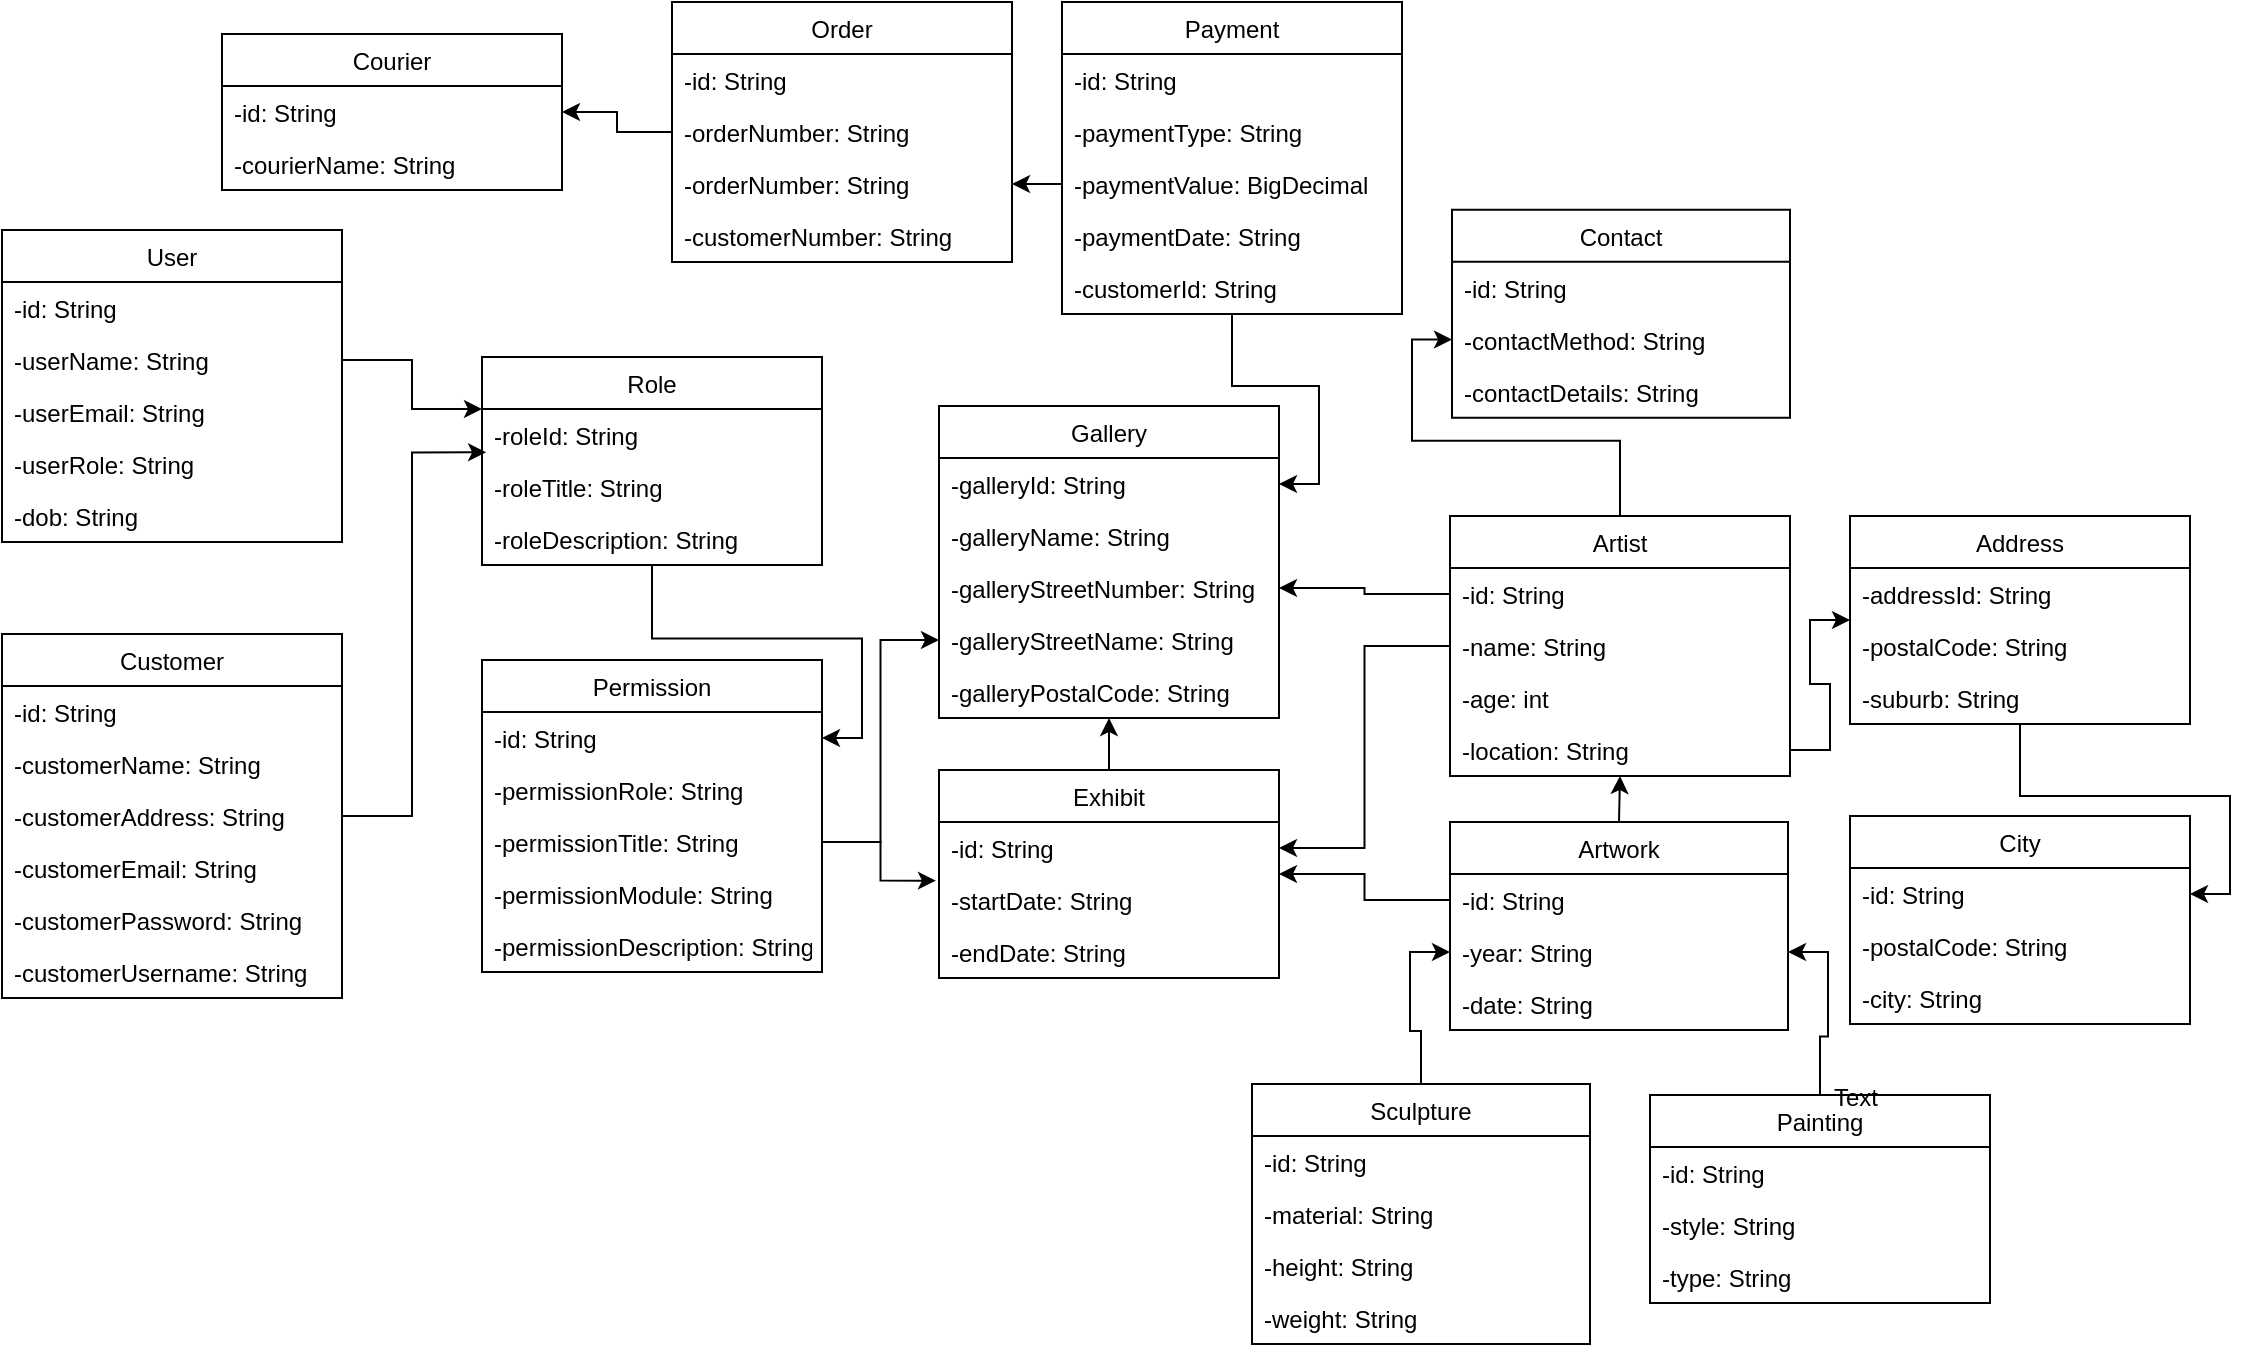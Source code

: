 <mxfile version="10.6.3" type="device"><diagram name="Page-1" id="c4acf3e9-155e-7222-9cf6-157b1a14988f"><mxGraphModel dx="1467" dy="696" grid="1" gridSize="10" guides="1" tooltips="1" connect="1" arrows="1" fold="1" page="1" pageScale="1" pageWidth="1169" pageHeight="827" background="#ffffff" math="0" shadow="0"><root><mxCell id="0"/><mxCell id="1" parent="0"/><mxCell id="lWcMn8_yuqDwWaAoj_0K-5" value="User" style="swimlane;fontStyle=0;childLayout=stackLayout;horizontal=1;startSize=26;fillColor=none;horizontalStack=0;resizeParent=1;resizeParentMax=0;resizeLast=0;collapsible=1;marginBottom=0;" vertex="1" parent="1"><mxGeometry x="30" y="128" width="170" height="156" as="geometry"/></mxCell><mxCell id="lWcMn8_yuqDwWaAoj_0K-6" value="-id: String" style="text;strokeColor=none;fillColor=none;align=left;verticalAlign=top;spacingLeft=4;spacingRight=4;overflow=hidden;rotatable=0;points=[[0,0.5],[1,0.5]];portConstraint=eastwest;" vertex="1" parent="lWcMn8_yuqDwWaAoj_0K-5"><mxGeometry y="26" width="170" height="26" as="geometry"/></mxCell><mxCell id="lWcMn8_yuqDwWaAoj_0K-7" value="-userName: String" style="text;strokeColor=none;fillColor=none;align=left;verticalAlign=top;spacingLeft=4;spacingRight=4;overflow=hidden;rotatable=0;points=[[0,0.5],[1,0.5]];portConstraint=eastwest;" vertex="1" parent="lWcMn8_yuqDwWaAoj_0K-5"><mxGeometry y="52" width="170" height="26" as="geometry"/></mxCell><mxCell id="lWcMn8_yuqDwWaAoj_0K-11" value="-userEmail: String" style="text;strokeColor=none;fillColor=none;align=left;verticalAlign=top;spacingLeft=4;spacingRight=4;overflow=hidden;rotatable=0;points=[[0,0.5],[1,0.5]];portConstraint=eastwest;" vertex="1" parent="lWcMn8_yuqDwWaAoj_0K-5"><mxGeometry y="78" width="170" height="26" as="geometry"/></mxCell><mxCell id="lWcMn8_yuqDwWaAoj_0K-12" value="-userRole: String" style="text;strokeColor=none;fillColor=none;align=left;verticalAlign=top;spacingLeft=4;spacingRight=4;overflow=hidden;rotatable=0;points=[[0,0.5],[1,0.5]];portConstraint=eastwest;" vertex="1" parent="lWcMn8_yuqDwWaAoj_0K-5"><mxGeometry y="104" width="170" height="26" as="geometry"/></mxCell><mxCell id="lWcMn8_yuqDwWaAoj_0K-8" value="-dob: String" style="text;strokeColor=none;fillColor=none;align=left;verticalAlign=top;spacingLeft=4;spacingRight=4;overflow=hidden;rotatable=0;points=[[0,0.5],[1,0.5]];portConstraint=eastwest;" vertex="1" parent="lWcMn8_yuqDwWaAoj_0K-5"><mxGeometry y="130" width="170" height="26" as="geometry"/></mxCell><mxCell id="lWcMn8_yuqDwWaAoj_0K-93" style="edgeStyle=orthogonalEdgeStyle;rounded=0;orthogonalLoop=1;jettySize=auto;html=1;exitX=0.5;exitY=0;exitDx=0;exitDy=0;entryX=0;entryY=0.5;entryDx=0;entryDy=0;" edge="1" parent="1" source="lWcMn8_yuqDwWaAoj_0K-13" target="lWcMn8_yuqDwWaAoj_0K-81"><mxGeometry relative="1" as="geometry"/></mxCell><mxCell id="lWcMn8_yuqDwWaAoj_0K-13" value="Sculpture" style="swimlane;fontStyle=0;childLayout=stackLayout;horizontal=1;startSize=26;fillColor=none;horizontalStack=0;resizeParent=1;resizeParentMax=0;resizeLast=0;collapsible=1;marginBottom=0;" vertex="1" parent="1"><mxGeometry x="655" y="555" width="169" height="130" as="geometry"/></mxCell><mxCell id="lWcMn8_yuqDwWaAoj_0K-14" value="-id: String" style="text;strokeColor=none;fillColor=none;align=left;verticalAlign=top;spacingLeft=4;spacingRight=4;overflow=hidden;rotatable=0;points=[[0,0.5],[1,0.5]];portConstraint=eastwest;" vertex="1" parent="lWcMn8_yuqDwWaAoj_0K-13"><mxGeometry y="26" width="169" height="26" as="geometry"/></mxCell><mxCell id="lWcMn8_yuqDwWaAoj_0K-15" value="-material: String" style="text;strokeColor=none;fillColor=none;align=left;verticalAlign=top;spacingLeft=4;spacingRight=4;overflow=hidden;rotatable=0;points=[[0,0.5],[1,0.5]];portConstraint=eastwest;" vertex="1" parent="lWcMn8_yuqDwWaAoj_0K-13"><mxGeometry y="52" width="169" height="26" as="geometry"/></mxCell><mxCell id="lWcMn8_yuqDwWaAoj_0K-16" value="-height: String" style="text;strokeColor=none;fillColor=none;align=left;verticalAlign=top;spacingLeft=4;spacingRight=4;overflow=hidden;rotatable=0;points=[[0,0.5],[1,0.5]];portConstraint=eastwest;" vertex="1" parent="lWcMn8_yuqDwWaAoj_0K-13"><mxGeometry y="78" width="169" height="26" as="geometry"/></mxCell><mxCell id="lWcMn8_yuqDwWaAoj_0K-17" value="-weight: String" style="text;strokeColor=none;fillColor=none;align=left;verticalAlign=top;spacingLeft=4;spacingRight=4;overflow=hidden;rotatable=0;points=[[0,0.5],[1,0.5]];portConstraint=eastwest;" vertex="1" parent="lWcMn8_yuqDwWaAoj_0K-13"><mxGeometry y="104" width="169" height="26" as="geometry"/></mxCell><mxCell id="lWcMn8_yuqDwWaAoj_0K-127" value="" style="edgeStyle=orthogonalEdgeStyle;rounded=0;orthogonalLoop=1;jettySize=auto;html=1;" edge="1" parent="1" source="lWcMn8_yuqDwWaAoj_0K-19" target="lWcMn8_yuqDwWaAoj_0K-25"><mxGeometry relative="1" as="geometry"/></mxCell><mxCell id="lWcMn8_yuqDwWaAoj_0K-19" value="Role" style="swimlane;fontStyle=0;childLayout=stackLayout;horizontal=1;startSize=26;fillColor=none;horizontalStack=0;resizeParent=1;resizeParentMax=0;resizeLast=0;collapsible=1;marginBottom=0;" vertex="1" parent="1"><mxGeometry x="270" y="191.5" width="170" height="104" as="geometry"/></mxCell><mxCell id="lWcMn8_yuqDwWaAoj_0K-20" value="-roleId: String" style="text;strokeColor=none;fillColor=none;align=left;verticalAlign=top;spacingLeft=4;spacingRight=4;overflow=hidden;rotatable=0;points=[[0,0.5],[1,0.5]];portConstraint=eastwest;" vertex="1" parent="lWcMn8_yuqDwWaAoj_0K-19"><mxGeometry y="26" width="170" height="26" as="geometry"/></mxCell><mxCell id="lWcMn8_yuqDwWaAoj_0K-21" value="-roleTitle: String" style="text;strokeColor=none;fillColor=none;align=left;verticalAlign=top;spacingLeft=4;spacingRight=4;overflow=hidden;rotatable=0;points=[[0,0.5],[1,0.5]];portConstraint=eastwest;" vertex="1" parent="lWcMn8_yuqDwWaAoj_0K-19"><mxGeometry y="52" width="170" height="26" as="geometry"/></mxCell><mxCell id="lWcMn8_yuqDwWaAoj_0K-22" value="-roleDescription: String" style="text;strokeColor=none;fillColor=none;align=left;verticalAlign=top;spacingLeft=4;spacingRight=4;overflow=hidden;rotatable=0;points=[[0,0.5],[1,0.5]];portConstraint=eastwest;" vertex="1" parent="lWcMn8_yuqDwWaAoj_0K-19"><mxGeometry y="78" width="170" height="26" as="geometry"/></mxCell><mxCell id="lWcMn8_yuqDwWaAoj_0K-24" value="Permission" style="swimlane;fontStyle=0;childLayout=stackLayout;horizontal=1;startSize=26;fillColor=none;horizontalStack=0;resizeParent=1;resizeParentMax=0;resizeLast=0;collapsible=1;marginBottom=0;" vertex="1" parent="1"><mxGeometry x="270" y="343" width="170" height="156" as="geometry"/></mxCell><mxCell id="lWcMn8_yuqDwWaAoj_0K-25" value="-id: String" style="text;strokeColor=none;fillColor=none;align=left;verticalAlign=top;spacingLeft=4;spacingRight=4;overflow=hidden;rotatable=0;points=[[0,0.5],[1,0.5]];portConstraint=eastwest;" vertex="1" parent="lWcMn8_yuqDwWaAoj_0K-24"><mxGeometry y="26" width="170" height="26" as="geometry"/></mxCell><mxCell id="lWcMn8_yuqDwWaAoj_0K-26" value="-permissionRole: String" style="text;strokeColor=none;fillColor=none;align=left;verticalAlign=top;spacingLeft=4;spacingRight=4;overflow=hidden;rotatable=0;points=[[0,0.5],[1,0.5]];portConstraint=eastwest;" vertex="1" parent="lWcMn8_yuqDwWaAoj_0K-24"><mxGeometry y="52" width="170" height="26" as="geometry"/></mxCell><mxCell id="lWcMn8_yuqDwWaAoj_0K-27" value="-permissionTitle: String" style="text;strokeColor=none;fillColor=none;align=left;verticalAlign=top;spacingLeft=4;spacingRight=4;overflow=hidden;rotatable=0;points=[[0,0.5],[1,0.5]];portConstraint=eastwest;" vertex="1" parent="lWcMn8_yuqDwWaAoj_0K-24"><mxGeometry y="78" width="170" height="26" as="geometry"/></mxCell><mxCell id="lWcMn8_yuqDwWaAoj_0K-28" value="-permissionModule: String" style="text;strokeColor=none;fillColor=none;align=left;verticalAlign=top;spacingLeft=4;spacingRight=4;overflow=hidden;rotatable=0;points=[[0,0.5],[1,0.5]];portConstraint=eastwest;" vertex="1" parent="lWcMn8_yuqDwWaAoj_0K-24"><mxGeometry y="104" width="170" height="26" as="geometry"/></mxCell><mxCell id="lWcMn8_yuqDwWaAoj_0K-29" value="-permissionDescription: String" style="text;strokeColor=none;fillColor=none;align=left;verticalAlign=top;spacingLeft=4;spacingRight=4;overflow=hidden;rotatable=0;points=[[0,0.5],[1,0.5]];portConstraint=eastwest;" vertex="1" parent="lWcMn8_yuqDwWaAoj_0K-24"><mxGeometry y="130" width="170" height="26" as="geometry"/></mxCell><mxCell id="lWcMn8_yuqDwWaAoj_0K-121" value="" style="edgeStyle=orthogonalEdgeStyle;rounded=0;orthogonalLoop=1;jettySize=auto;html=1;" edge="1" parent="1" source="lWcMn8_yuqDwWaAoj_0K-30" target="lWcMn8_yuqDwWaAoj_0K-51"><mxGeometry relative="1" as="geometry"/></mxCell><mxCell id="lWcMn8_yuqDwWaAoj_0K-30" value="Payment" style="swimlane;fontStyle=0;childLayout=stackLayout;horizontal=1;startSize=26;fillColor=none;horizontalStack=0;resizeParent=1;resizeParentMax=0;resizeLast=0;collapsible=1;marginBottom=0;" vertex="1" parent="1"><mxGeometry x="560" y="14" width="170" height="156" as="geometry"/></mxCell><mxCell id="lWcMn8_yuqDwWaAoj_0K-31" value="-id: String" style="text;strokeColor=none;fillColor=none;align=left;verticalAlign=top;spacingLeft=4;spacingRight=4;overflow=hidden;rotatable=0;points=[[0,0.5],[1,0.5]];portConstraint=eastwest;" vertex="1" parent="lWcMn8_yuqDwWaAoj_0K-30"><mxGeometry y="26" width="170" height="26" as="geometry"/></mxCell><mxCell id="lWcMn8_yuqDwWaAoj_0K-32" value="-paymentType: String" style="text;strokeColor=none;fillColor=none;align=left;verticalAlign=top;spacingLeft=4;spacingRight=4;overflow=hidden;rotatable=0;points=[[0,0.5],[1,0.5]];portConstraint=eastwest;" vertex="1" parent="lWcMn8_yuqDwWaAoj_0K-30"><mxGeometry y="52" width="170" height="26" as="geometry"/></mxCell><mxCell id="lWcMn8_yuqDwWaAoj_0K-33" value="-paymentValue: BigDecimal" style="text;strokeColor=none;fillColor=none;align=left;verticalAlign=top;spacingLeft=4;spacingRight=4;overflow=hidden;rotatable=0;points=[[0,0.5],[1,0.5]];portConstraint=eastwest;" vertex="1" parent="lWcMn8_yuqDwWaAoj_0K-30"><mxGeometry y="78" width="170" height="26" as="geometry"/></mxCell><mxCell id="lWcMn8_yuqDwWaAoj_0K-34" value="-paymentDate: String" style="text;strokeColor=none;fillColor=none;align=left;verticalAlign=top;spacingLeft=4;spacingRight=4;overflow=hidden;rotatable=0;points=[[0,0.5],[1,0.5]];portConstraint=eastwest;" vertex="1" parent="lWcMn8_yuqDwWaAoj_0K-30"><mxGeometry y="104" width="170" height="26" as="geometry"/></mxCell><mxCell id="lWcMn8_yuqDwWaAoj_0K-35" value="-customerId: String" style="text;strokeColor=none;fillColor=none;align=left;verticalAlign=top;spacingLeft=4;spacingRight=4;overflow=hidden;rotatable=0;points=[[0,0.5],[1,0.5]];portConstraint=eastwest;" vertex="1" parent="lWcMn8_yuqDwWaAoj_0K-30"><mxGeometry y="130" width="170" height="26" as="geometry"/></mxCell><mxCell id="lWcMn8_yuqDwWaAoj_0K-94" style="edgeStyle=orthogonalEdgeStyle;rounded=0;orthogonalLoop=1;jettySize=auto;html=1;exitX=0.5;exitY=0;exitDx=0;exitDy=0;entryX=1;entryY=0.5;entryDx=0;entryDy=0;" edge="1" parent="1" source="lWcMn8_yuqDwWaAoj_0K-36" target="lWcMn8_yuqDwWaAoj_0K-81"><mxGeometry relative="1" as="geometry"/></mxCell><mxCell id="lWcMn8_yuqDwWaAoj_0K-36" value="Painting" style="swimlane;fontStyle=0;childLayout=stackLayout;horizontal=1;startSize=26;fillColor=none;horizontalStack=0;resizeParent=1;resizeParentMax=0;resizeLast=0;collapsible=1;marginBottom=0;" vertex="1" parent="1"><mxGeometry x="854" y="560.5" width="170" height="104" as="geometry"/></mxCell><mxCell id="lWcMn8_yuqDwWaAoj_0K-37" value="-id: String" style="text;strokeColor=none;fillColor=none;align=left;verticalAlign=top;spacingLeft=4;spacingRight=4;overflow=hidden;rotatable=0;points=[[0,0.5],[1,0.5]];portConstraint=eastwest;" vertex="1" parent="lWcMn8_yuqDwWaAoj_0K-36"><mxGeometry y="26" width="170" height="26" as="geometry"/></mxCell><mxCell id="lWcMn8_yuqDwWaAoj_0K-38" value="-style: String" style="text;strokeColor=none;fillColor=none;align=left;verticalAlign=top;spacingLeft=4;spacingRight=4;overflow=hidden;rotatable=0;points=[[0,0.5],[1,0.5]];portConstraint=eastwest;" vertex="1" parent="lWcMn8_yuqDwWaAoj_0K-36"><mxGeometry y="52" width="170" height="26" as="geometry"/></mxCell><mxCell id="lWcMn8_yuqDwWaAoj_0K-39" value="-type: String" style="text;strokeColor=none;fillColor=none;align=left;verticalAlign=top;spacingLeft=4;spacingRight=4;overflow=hidden;rotatable=0;points=[[0,0.5],[1,0.5]];portConstraint=eastwest;" vertex="1" parent="lWcMn8_yuqDwWaAoj_0K-36"><mxGeometry y="78" width="170" height="26" as="geometry"/></mxCell><mxCell id="lWcMn8_yuqDwWaAoj_0K-46" value="Order" style="swimlane;fontStyle=0;childLayout=stackLayout;horizontal=1;startSize=26;fillColor=none;horizontalStack=0;resizeParent=1;resizeParentMax=0;resizeLast=0;collapsible=1;marginBottom=0;" vertex="1" parent="1"><mxGeometry x="365" y="14" width="170" height="130" as="geometry"/></mxCell><mxCell id="lWcMn8_yuqDwWaAoj_0K-47" value="-id: String" style="text;strokeColor=none;fillColor=none;align=left;verticalAlign=top;spacingLeft=4;spacingRight=4;overflow=hidden;rotatable=0;points=[[0,0.5],[1,0.5]];portConstraint=eastwest;" vertex="1" parent="lWcMn8_yuqDwWaAoj_0K-46"><mxGeometry y="26" width="170" height="26" as="geometry"/></mxCell><mxCell id="lWcMn8_yuqDwWaAoj_0K-123" value="-orderNumber: String" style="text;strokeColor=none;fillColor=none;align=left;verticalAlign=top;spacingLeft=4;spacingRight=4;overflow=hidden;rotatable=0;points=[[0,0.5],[1,0.5]];portConstraint=eastwest;" vertex="1" parent="lWcMn8_yuqDwWaAoj_0K-46"><mxGeometry y="52" width="170" height="26" as="geometry"/></mxCell><mxCell id="lWcMn8_yuqDwWaAoj_0K-48" value="-orderNumber: String" style="text;strokeColor=none;fillColor=none;align=left;verticalAlign=top;spacingLeft=4;spacingRight=4;overflow=hidden;rotatable=0;points=[[0,0.5],[1,0.5]];portConstraint=eastwest;" vertex="1" parent="lWcMn8_yuqDwWaAoj_0K-46"><mxGeometry y="78" width="170" height="26" as="geometry"/></mxCell><mxCell id="lWcMn8_yuqDwWaAoj_0K-49" value="-customerNumber: String" style="text;strokeColor=none;fillColor=none;align=left;verticalAlign=top;spacingLeft=4;spacingRight=4;overflow=hidden;rotatable=0;points=[[0,0.5],[1,0.5]];portConstraint=eastwest;" vertex="1" parent="lWcMn8_yuqDwWaAoj_0K-46"><mxGeometry y="104" width="170" height="26" as="geometry"/></mxCell><mxCell id="lWcMn8_yuqDwWaAoj_0K-50" value="Gallery" style="swimlane;fontStyle=0;childLayout=stackLayout;horizontal=1;startSize=26;fillColor=none;horizontalStack=0;resizeParent=1;resizeParentMax=0;resizeLast=0;collapsible=1;marginBottom=0;" vertex="1" parent="1"><mxGeometry x="498.5" y="216" width="170" height="156" as="geometry"/></mxCell><mxCell id="lWcMn8_yuqDwWaAoj_0K-51" value="-galleryId: String" style="text;strokeColor=none;fillColor=none;align=left;verticalAlign=top;spacingLeft=4;spacingRight=4;overflow=hidden;rotatable=0;points=[[0,0.5],[1,0.5]];portConstraint=eastwest;" vertex="1" parent="lWcMn8_yuqDwWaAoj_0K-50"><mxGeometry y="26" width="170" height="26" as="geometry"/></mxCell><mxCell id="lWcMn8_yuqDwWaAoj_0K-52" value="-galleryName: String" style="text;strokeColor=none;fillColor=none;align=left;verticalAlign=top;spacingLeft=4;spacingRight=4;overflow=hidden;rotatable=0;points=[[0,0.5],[1,0.5]];portConstraint=eastwest;" vertex="1" parent="lWcMn8_yuqDwWaAoj_0K-50"><mxGeometry y="52" width="170" height="26" as="geometry"/></mxCell><mxCell id="lWcMn8_yuqDwWaAoj_0K-53" value="-galleryStreetNumber: String" style="text;strokeColor=none;fillColor=none;align=left;verticalAlign=top;spacingLeft=4;spacingRight=4;overflow=hidden;rotatable=0;points=[[0,0.5],[1,0.5]];portConstraint=eastwest;" vertex="1" parent="lWcMn8_yuqDwWaAoj_0K-50"><mxGeometry y="78" width="170" height="26" as="geometry"/></mxCell><mxCell id="lWcMn8_yuqDwWaAoj_0K-54" value="-galleryStreetName: String" style="text;strokeColor=none;fillColor=none;align=left;verticalAlign=top;spacingLeft=4;spacingRight=4;overflow=hidden;rotatable=0;points=[[0,0.5],[1,0.5]];portConstraint=eastwest;" vertex="1" parent="lWcMn8_yuqDwWaAoj_0K-50"><mxGeometry y="104" width="170" height="26" as="geometry"/></mxCell><mxCell id="lWcMn8_yuqDwWaAoj_0K-55" value="-galleryPostalCode: String" style="text;strokeColor=none;fillColor=none;align=left;verticalAlign=top;spacingLeft=4;spacingRight=4;overflow=hidden;rotatable=0;points=[[0,0.5],[1,0.5]];portConstraint=eastwest;" vertex="1" parent="lWcMn8_yuqDwWaAoj_0K-50"><mxGeometry y="130" width="170" height="26" as="geometry"/></mxCell><mxCell id="lWcMn8_yuqDwWaAoj_0K-118" style="edgeStyle=orthogonalEdgeStyle;rounded=0;orthogonalLoop=1;jettySize=auto;html=1;exitX=0.5;exitY=0;exitDx=0;exitDy=0;entryX=0.5;entryY=1;entryDx=0;entryDy=0;" edge="1" parent="1" source="lWcMn8_yuqDwWaAoj_0K-56" target="lWcMn8_yuqDwWaAoj_0K-50"><mxGeometry relative="1" as="geometry"/></mxCell><mxCell id="lWcMn8_yuqDwWaAoj_0K-56" value="Exhibit" style="swimlane;fontStyle=0;childLayout=stackLayout;horizontal=1;startSize=26;fillColor=none;horizontalStack=0;resizeParent=1;resizeParentMax=0;resizeLast=0;collapsible=1;marginBottom=0;" vertex="1" parent="1"><mxGeometry x="498.5" y="398" width="170" height="104" as="geometry"/></mxCell><mxCell id="lWcMn8_yuqDwWaAoj_0K-57" value="-id: String" style="text;strokeColor=none;fillColor=none;align=left;verticalAlign=top;spacingLeft=4;spacingRight=4;overflow=hidden;rotatable=0;points=[[0,0.5],[1,0.5]];portConstraint=eastwest;" vertex="1" parent="lWcMn8_yuqDwWaAoj_0K-56"><mxGeometry y="26" width="170" height="26" as="geometry"/></mxCell><mxCell id="lWcMn8_yuqDwWaAoj_0K-58" value="-startDate: String" style="text;strokeColor=none;fillColor=none;align=left;verticalAlign=top;spacingLeft=4;spacingRight=4;overflow=hidden;rotatable=0;points=[[0,0.5],[1,0.5]];portConstraint=eastwest;" vertex="1" parent="lWcMn8_yuqDwWaAoj_0K-56"><mxGeometry y="52" width="170" height="26" as="geometry"/></mxCell><mxCell id="lWcMn8_yuqDwWaAoj_0K-59" value="-endDate: String " style="text;strokeColor=none;fillColor=none;align=left;verticalAlign=top;spacingLeft=4;spacingRight=4;overflow=hidden;rotatable=0;points=[[0,0.5],[1,0.5]];portConstraint=eastwest;" vertex="1" parent="lWcMn8_yuqDwWaAoj_0K-56"><mxGeometry y="78" width="170" height="26" as="geometry"/></mxCell><mxCell id="lWcMn8_yuqDwWaAoj_0K-60" value="Customer" style="swimlane;fontStyle=0;childLayout=stackLayout;horizontal=1;startSize=26;fillColor=none;horizontalStack=0;resizeParent=1;resizeParentMax=0;resizeLast=0;collapsible=1;marginBottom=0;" vertex="1" parent="1"><mxGeometry x="30" y="330" width="170" height="182" as="geometry"/></mxCell><mxCell id="lWcMn8_yuqDwWaAoj_0K-61" value="-id: String" style="text;strokeColor=none;fillColor=none;align=left;verticalAlign=top;spacingLeft=4;spacingRight=4;overflow=hidden;rotatable=0;points=[[0,0.5],[1,0.5]];portConstraint=eastwest;" vertex="1" parent="lWcMn8_yuqDwWaAoj_0K-60"><mxGeometry y="26" width="170" height="26" as="geometry"/></mxCell><mxCell id="lWcMn8_yuqDwWaAoj_0K-62" value="-customerName: String" style="text;strokeColor=none;fillColor=none;align=left;verticalAlign=top;spacingLeft=4;spacingRight=4;overflow=hidden;rotatable=0;points=[[0,0.5],[1,0.5]];portConstraint=eastwest;" vertex="1" parent="lWcMn8_yuqDwWaAoj_0K-60"><mxGeometry y="52" width="170" height="26" as="geometry"/></mxCell><mxCell id="lWcMn8_yuqDwWaAoj_0K-63" value="-customerAddress: String" style="text;strokeColor=none;fillColor=none;align=left;verticalAlign=top;spacingLeft=4;spacingRight=4;overflow=hidden;rotatable=0;points=[[0,0.5],[1,0.5]];portConstraint=eastwest;" vertex="1" parent="lWcMn8_yuqDwWaAoj_0K-60"><mxGeometry y="78" width="170" height="26" as="geometry"/></mxCell><mxCell id="lWcMn8_yuqDwWaAoj_0K-64" value="-customerEmail: String" style="text;strokeColor=none;fillColor=none;align=left;verticalAlign=top;spacingLeft=4;spacingRight=4;overflow=hidden;rotatable=0;points=[[0,0.5],[1,0.5]];portConstraint=eastwest;" vertex="1" parent="lWcMn8_yuqDwWaAoj_0K-60"><mxGeometry y="104" width="170" height="26" as="geometry"/></mxCell><mxCell id="lWcMn8_yuqDwWaAoj_0K-66" value="-customerPassword: String" style="text;strokeColor=none;fillColor=none;align=left;verticalAlign=top;spacingLeft=4;spacingRight=4;overflow=hidden;rotatable=0;points=[[0,0.5],[1,0.5]];portConstraint=eastwest;" vertex="1" parent="lWcMn8_yuqDwWaAoj_0K-60"><mxGeometry y="130" width="170" height="26" as="geometry"/></mxCell><mxCell id="lWcMn8_yuqDwWaAoj_0K-65" value="-customerUsername: String" style="text;strokeColor=none;fillColor=none;align=left;verticalAlign=top;spacingLeft=4;spacingRight=4;overflow=hidden;rotatable=0;points=[[0,0.5],[1,0.5]];portConstraint=eastwest;" vertex="1" parent="lWcMn8_yuqDwWaAoj_0K-60"><mxGeometry y="156" width="170" height="26" as="geometry"/></mxCell><mxCell id="lWcMn8_yuqDwWaAoj_0K-67" value="Courier" style="swimlane;fontStyle=0;childLayout=stackLayout;horizontal=1;startSize=26;fillColor=none;horizontalStack=0;resizeParent=1;resizeParentMax=0;resizeLast=0;collapsible=1;marginBottom=0;" vertex="1" parent="1"><mxGeometry x="140" y="30" width="170" height="78" as="geometry"/></mxCell><mxCell id="lWcMn8_yuqDwWaAoj_0K-68" value="-id: String" style="text;strokeColor=none;fillColor=none;align=left;verticalAlign=top;spacingLeft=4;spacingRight=4;overflow=hidden;rotatable=0;points=[[0,0.5],[1,0.5]];portConstraint=eastwest;" vertex="1" parent="lWcMn8_yuqDwWaAoj_0K-67"><mxGeometry y="26" width="170" height="26" as="geometry"/></mxCell><mxCell id="lWcMn8_yuqDwWaAoj_0K-69" value="-courierName: String" style="text;strokeColor=none;fillColor=none;align=left;verticalAlign=top;spacingLeft=4;spacingRight=4;overflow=hidden;rotatable=0;points=[[0,0.5],[1,0.5]];portConstraint=eastwest;" vertex="1" parent="lWcMn8_yuqDwWaAoj_0K-67"><mxGeometry y="52" width="170" height="26" as="geometry"/></mxCell><mxCell id="lWcMn8_yuqDwWaAoj_0K-71" value="Contact" style="swimlane;fontStyle=0;childLayout=stackLayout;horizontal=1;startSize=26;fillColor=none;horizontalStack=0;resizeParent=1;resizeParentMax=0;resizeLast=0;collapsible=1;marginBottom=0;" vertex="1" parent="1"><mxGeometry x="755" y="117.833" width="169" height="104" as="geometry"/></mxCell><mxCell id="lWcMn8_yuqDwWaAoj_0K-72" value="-id: String" style="text;strokeColor=none;fillColor=none;align=left;verticalAlign=top;spacingLeft=4;spacingRight=4;overflow=hidden;rotatable=0;points=[[0,0.5],[1,0.5]];portConstraint=eastwest;" vertex="1" parent="lWcMn8_yuqDwWaAoj_0K-71"><mxGeometry y="26" width="169" height="26" as="geometry"/></mxCell><mxCell id="lWcMn8_yuqDwWaAoj_0K-73" value="-contactMethod: String" style="text;strokeColor=none;fillColor=none;align=left;verticalAlign=top;spacingLeft=4;spacingRight=4;overflow=hidden;rotatable=0;points=[[0,0.5],[1,0.5]];portConstraint=eastwest;" vertex="1" parent="lWcMn8_yuqDwWaAoj_0K-71"><mxGeometry y="52" width="169" height="26" as="geometry"/></mxCell><mxCell id="lWcMn8_yuqDwWaAoj_0K-74" value="-contactDetails: String" style="text;strokeColor=none;fillColor=none;align=left;verticalAlign=top;spacingLeft=4;spacingRight=4;overflow=hidden;rotatable=0;points=[[0,0.5],[1,0.5]];portConstraint=eastwest;" vertex="1" parent="lWcMn8_yuqDwWaAoj_0K-71"><mxGeometry y="78" width="169" height="26" as="geometry"/></mxCell><mxCell id="lWcMn8_yuqDwWaAoj_0K-75" value="City" style="swimlane;fontStyle=0;childLayout=stackLayout;horizontal=1;startSize=26;fillColor=none;horizontalStack=0;resizeParent=1;resizeParentMax=0;resizeLast=0;collapsible=1;marginBottom=0;" vertex="1" parent="1"><mxGeometry x="954" y="421" width="170" height="104" as="geometry"/></mxCell><mxCell id="lWcMn8_yuqDwWaAoj_0K-76" value="-id: String" style="text;strokeColor=none;fillColor=none;align=left;verticalAlign=top;spacingLeft=4;spacingRight=4;overflow=hidden;rotatable=0;points=[[0,0.5],[1,0.5]];portConstraint=eastwest;" vertex="1" parent="lWcMn8_yuqDwWaAoj_0K-75"><mxGeometry y="26" width="170" height="26" as="geometry"/></mxCell><mxCell id="lWcMn8_yuqDwWaAoj_0K-77" value="-postalCode: String" style="text;strokeColor=none;fillColor=none;align=left;verticalAlign=top;spacingLeft=4;spacingRight=4;overflow=hidden;rotatable=0;points=[[0,0.5],[1,0.5]];portConstraint=eastwest;" vertex="1" parent="lWcMn8_yuqDwWaAoj_0K-75"><mxGeometry y="52" width="170" height="26" as="geometry"/></mxCell><mxCell id="lWcMn8_yuqDwWaAoj_0K-78" value="-city: String" style="text;strokeColor=none;fillColor=none;align=left;verticalAlign=top;spacingLeft=4;spacingRight=4;overflow=hidden;rotatable=0;points=[[0,0.5],[1,0.5]];portConstraint=eastwest;" vertex="1" parent="lWcMn8_yuqDwWaAoj_0K-75"><mxGeometry y="78" width="170" height="26" as="geometry"/></mxCell><mxCell id="lWcMn8_yuqDwWaAoj_0K-95" style="edgeStyle=orthogonalEdgeStyle;rounded=0;orthogonalLoop=1;jettySize=auto;html=1;exitX=0.5;exitY=0;exitDx=0;exitDy=0;entryX=0.5;entryY=1;entryDx=0;entryDy=0;" edge="1" parent="1" source="lWcMn8_yuqDwWaAoj_0K-79" target="lWcMn8_yuqDwWaAoj_0K-83"><mxGeometry relative="1" as="geometry"/></mxCell><mxCell id="lWcMn8_yuqDwWaAoj_0K-79" value="Artwork" style="swimlane;fontStyle=0;childLayout=stackLayout;horizontal=1;startSize=26;fillColor=none;horizontalStack=0;resizeParent=1;resizeParentMax=0;resizeLast=0;collapsible=1;marginBottom=0;" vertex="1" parent="1"><mxGeometry x="754" y="424" width="169" height="104" as="geometry"/></mxCell><mxCell id="lWcMn8_yuqDwWaAoj_0K-80" value="-id: String" style="text;strokeColor=none;fillColor=none;align=left;verticalAlign=top;spacingLeft=4;spacingRight=4;overflow=hidden;rotatable=0;points=[[0,0.5],[1,0.5]];portConstraint=eastwest;" vertex="1" parent="lWcMn8_yuqDwWaAoj_0K-79"><mxGeometry y="26" width="169" height="26" as="geometry"/></mxCell><mxCell id="lWcMn8_yuqDwWaAoj_0K-81" value="-year: String" style="text;strokeColor=none;fillColor=none;align=left;verticalAlign=top;spacingLeft=4;spacingRight=4;overflow=hidden;rotatable=0;points=[[0,0.5],[1,0.5]];portConstraint=eastwest;" vertex="1" parent="lWcMn8_yuqDwWaAoj_0K-79"><mxGeometry y="52" width="169" height="26" as="geometry"/></mxCell><mxCell id="lWcMn8_yuqDwWaAoj_0K-82" value="-date: String" style="text;strokeColor=none;fillColor=none;align=left;verticalAlign=top;spacingLeft=4;spacingRight=4;overflow=hidden;rotatable=0;points=[[0,0.5],[1,0.5]];portConstraint=eastwest;" vertex="1" parent="lWcMn8_yuqDwWaAoj_0K-79"><mxGeometry y="78" width="169" height="26" as="geometry"/></mxCell><mxCell id="lWcMn8_yuqDwWaAoj_0K-99" value="" style="edgeStyle=orthogonalEdgeStyle;rounded=0;orthogonalLoop=1;jettySize=auto;html=1;" edge="1" parent="1" source="lWcMn8_yuqDwWaAoj_0K-83" target="lWcMn8_yuqDwWaAoj_0K-73"><mxGeometry relative="1" as="geometry"/></mxCell><mxCell id="lWcMn8_yuqDwWaAoj_0K-83" value="Artist" style="swimlane;fontStyle=0;childLayout=stackLayout;horizontal=1;startSize=26;fillColor=none;horizontalStack=0;resizeParent=1;resizeParentMax=0;resizeLast=0;collapsible=1;marginBottom=0;" vertex="1" parent="1"><mxGeometry x="754" y="271" width="170" height="130" as="geometry"/></mxCell><mxCell id="lWcMn8_yuqDwWaAoj_0K-84" value="-id: String" style="text;strokeColor=none;fillColor=none;align=left;verticalAlign=top;spacingLeft=4;spacingRight=4;overflow=hidden;rotatable=0;points=[[0,0.5],[1,0.5]];portConstraint=eastwest;" vertex="1" parent="lWcMn8_yuqDwWaAoj_0K-83"><mxGeometry y="26" width="170" height="26" as="geometry"/></mxCell><mxCell id="lWcMn8_yuqDwWaAoj_0K-85" value="-name: String" style="text;strokeColor=none;fillColor=none;align=left;verticalAlign=top;spacingLeft=4;spacingRight=4;overflow=hidden;rotatable=0;points=[[0,0.5],[1,0.5]];portConstraint=eastwest;" vertex="1" parent="lWcMn8_yuqDwWaAoj_0K-83"><mxGeometry y="52" width="170" height="26" as="geometry"/></mxCell><mxCell id="lWcMn8_yuqDwWaAoj_0K-86" value="-age: int" style="text;strokeColor=none;fillColor=none;align=left;verticalAlign=top;spacingLeft=4;spacingRight=4;overflow=hidden;rotatable=0;points=[[0,0.5],[1,0.5]];portConstraint=eastwest;" vertex="1" parent="lWcMn8_yuqDwWaAoj_0K-83"><mxGeometry y="78" width="170" height="26" as="geometry"/></mxCell><mxCell id="lWcMn8_yuqDwWaAoj_0K-87" value="-location: String" style="text;strokeColor=none;fillColor=none;align=left;verticalAlign=top;spacingLeft=4;spacingRight=4;overflow=hidden;rotatable=0;points=[[0,0.5],[1,0.5]];portConstraint=eastwest;" vertex="1" parent="lWcMn8_yuqDwWaAoj_0K-83"><mxGeometry y="104" width="170" height="26" as="geometry"/></mxCell><mxCell id="lWcMn8_yuqDwWaAoj_0K-97" value="" style="edgeStyle=orthogonalEdgeStyle;rounded=0;orthogonalLoop=1;jettySize=auto;html=1;" edge="1" parent="1" source="lWcMn8_yuqDwWaAoj_0K-89" target="lWcMn8_yuqDwWaAoj_0K-76"><mxGeometry relative="1" as="geometry"/></mxCell><mxCell id="lWcMn8_yuqDwWaAoj_0K-89" value="Address" style="swimlane;fontStyle=0;childLayout=stackLayout;horizontal=1;startSize=26;fillColor=none;horizontalStack=0;resizeParent=1;resizeParentMax=0;resizeLast=0;collapsible=1;marginBottom=0;" vertex="1" parent="1"><mxGeometry x="954" y="271" width="170" height="104" as="geometry"/></mxCell><mxCell id="lWcMn8_yuqDwWaAoj_0K-90" value="-addressId: String" style="text;strokeColor=none;fillColor=none;align=left;verticalAlign=top;spacingLeft=4;spacingRight=4;overflow=hidden;rotatable=0;points=[[0,0.5],[1,0.5]];portConstraint=eastwest;" vertex="1" parent="lWcMn8_yuqDwWaAoj_0K-89"><mxGeometry y="26" width="170" height="26" as="geometry"/></mxCell><mxCell id="lWcMn8_yuqDwWaAoj_0K-91" value="-postalCode: String" style="text;strokeColor=none;fillColor=none;align=left;verticalAlign=top;spacingLeft=4;spacingRight=4;overflow=hidden;rotatable=0;points=[[0,0.5],[1,0.5]];portConstraint=eastwest;" vertex="1" parent="lWcMn8_yuqDwWaAoj_0K-89"><mxGeometry y="52" width="170" height="26" as="geometry"/></mxCell><mxCell id="lWcMn8_yuqDwWaAoj_0K-92" value="-suburb: String" style="text;strokeColor=none;fillColor=none;align=left;verticalAlign=top;spacingLeft=4;spacingRight=4;overflow=hidden;rotatable=0;points=[[0,0.5],[1,0.5]];portConstraint=eastwest;" vertex="1" parent="lWcMn8_yuqDwWaAoj_0K-89"><mxGeometry y="78" width="170" height="26" as="geometry"/></mxCell><mxCell id="lWcMn8_yuqDwWaAoj_0K-96" style="edgeStyle=orthogonalEdgeStyle;rounded=0;orthogonalLoop=1;jettySize=auto;html=1;exitX=1;exitY=0.5;exitDx=0;exitDy=0;entryX=0;entryY=0.5;entryDx=0;entryDy=0;" edge="1" parent="1" source="lWcMn8_yuqDwWaAoj_0K-87" target="lWcMn8_yuqDwWaAoj_0K-89"><mxGeometry relative="1" as="geometry"/></mxCell><mxCell id="lWcMn8_yuqDwWaAoj_0K-100" value="Text" style="text;html=1;resizable=0;points=[];autosize=1;align=left;verticalAlign=top;spacingTop=-4;" vertex="1" parent="1"><mxGeometry x="944" y="552" width="40" height="20" as="geometry"/></mxCell><mxCell id="lWcMn8_yuqDwWaAoj_0K-102" style="edgeStyle=orthogonalEdgeStyle;rounded=0;orthogonalLoop=1;jettySize=auto;html=1;exitX=0;exitY=0.5;exitDx=0;exitDy=0;entryX=1;entryY=0.5;entryDx=0;entryDy=0;" edge="1" parent="1" source="lWcMn8_yuqDwWaAoj_0K-80" target="lWcMn8_yuqDwWaAoj_0K-56"><mxGeometry relative="1" as="geometry"/></mxCell><mxCell id="lWcMn8_yuqDwWaAoj_0K-104" style="edgeStyle=orthogonalEdgeStyle;rounded=0;orthogonalLoop=1;jettySize=auto;html=1;exitX=0;exitY=0.5;exitDx=0;exitDy=0;entryX=1;entryY=0.5;entryDx=0;entryDy=0;" edge="1" parent="1" source="lWcMn8_yuqDwWaAoj_0K-85" target="lWcMn8_yuqDwWaAoj_0K-57"><mxGeometry relative="1" as="geometry"/></mxCell><mxCell id="lWcMn8_yuqDwWaAoj_0K-111" style="edgeStyle=orthogonalEdgeStyle;rounded=0;orthogonalLoop=1;jettySize=auto;html=1;exitX=1;exitY=0.5;exitDx=0;exitDy=0;entryX=0;entryY=0.25;entryDx=0;entryDy=0;" edge="1" parent="1" source="lWcMn8_yuqDwWaAoj_0K-7" target="lWcMn8_yuqDwWaAoj_0K-19"><mxGeometry relative="1" as="geometry"/></mxCell><mxCell id="lWcMn8_yuqDwWaAoj_0K-112" style="edgeStyle=orthogonalEdgeStyle;rounded=0;orthogonalLoop=1;jettySize=auto;html=1;exitX=1;exitY=0.5;exitDx=0;exitDy=0;entryX=0.012;entryY=-0.167;entryDx=0;entryDy=0;entryPerimeter=0;" edge="1" parent="1" source="lWcMn8_yuqDwWaAoj_0K-63" target="lWcMn8_yuqDwWaAoj_0K-21"><mxGeometry relative="1" as="geometry"/></mxCell><mxCell id="lWcMn8_yuqDwWaAoj_0K-117" style="edgeStyle=orthogonalEdgeStyle;rounded=0;orthogonalLoop=1;jettySize=auto;html=1;entryX=1;entryY=0.5;entryDx=0;entryDy=0;" edge="1" parent="1" source="lWcMn8_yuqDwWaAoj_0K-84" target="lWcMn8_yuqDwWaAoj_0K-53"><mxGeometry relative="1" as="geometry"/></mxCell><mxCell id="lWcMn8_yuqDwWaAoj_0K-119" style="edgeStyle=orthogonalEdgeStyle;rounded=0;orthogonalLoop=1;jettySize=auto;html=1;exitX=1;exitY=0.5;exitDx=0;exitDy=0;entryX=0;entryY=0.5;entryDx=0;entryDy=0;" edge="1" parent="1" source="lWcMn8_yuqDwWaAoj_0K-27" target="lWcMn8_yuqDwWaAoj_0K-54"><mxGeometry relative="1" as="geometry"/></mxCell><mxCell id="lWcMn8_yuqDwWaAoj_0K-120" style="edgeStyle=orthogonalEdgeStyle;rounded=0;orthogonalLoop=1;jettySize=auto;html=1;exitX=1;exitY=0.5;exitDx=0;exitDy=0;entryX=-0.009;entryY=0.128;entryDx=0;entryDy=0;entryPerimeter=0;" edge="1" parent="1" source="lWcMn8_yuqDwWaAoj_0K-27" target="lWcMn8_yuqDwWaAoj_0K-58"><mxGeometry relative="1" as="geometry"/></mxCell><mxCell id="lWcMn8_yuqDwWaAoj_0K-124" style="edgeStyle=orthogonalEdgeStyle;rounded=0;orthogonalLoop=1;jettySize=auto;html=1;exitX=0;exitY=0.5;exitDx=0;exitDy=0;entryX=1;entryY=0.5;entryDx=0;entryDy=0;" edge="1" parent="1" source="lWcMn8_yuqDwWaAoj_0K-33" target="lWcMn8_yuqDwWaAoj_0K-48"><mxGeometry relative="1" as="geometry"/></mxCell><mxCell id="lWcMn8_yuqDwWaAoj_0K-125" value="" style="edgeStyle=orthogonalEdgeStyle;rounded=0;orthogonalLoop=1;jettySize=auto;html=1;" edge="1" parent="1" source="lWcMn8_yuqDwWaAoj_0K-123" target="lWcMn8_yuqDwWaAoj_0K-68"><mxGeometry relative="1" as="geometry"/></mxCell></root></mxGraphModel></diagram></mxfile>